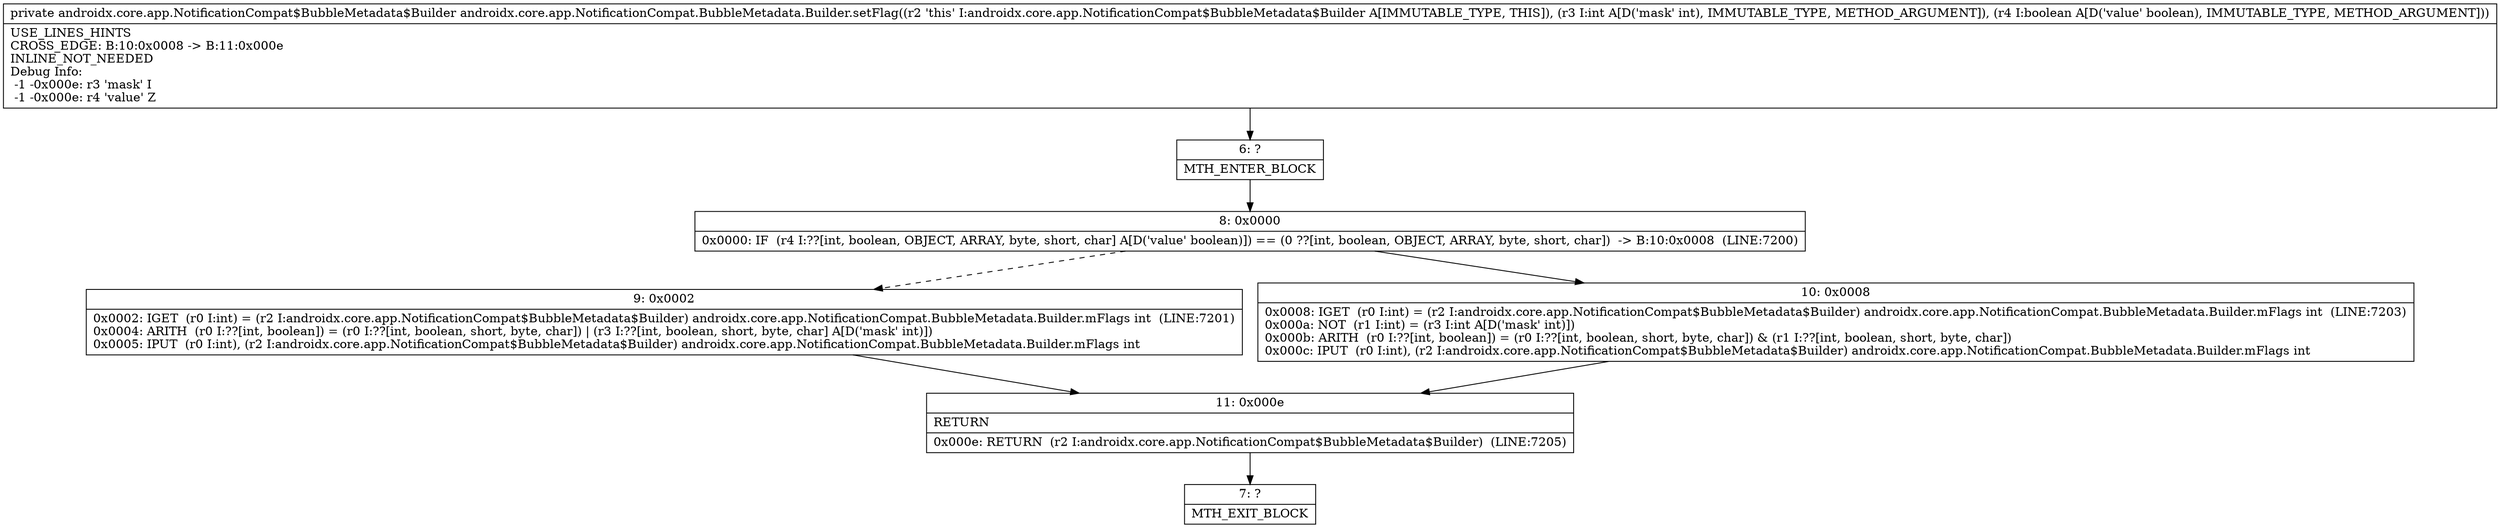 digraph "CFG forandroidx.core.app.NotificationCompat.BubbleMetadata.Builder.setFlag(IZ)Landroidx\/core\/app\/NotificationCompat$BubbleMetadata$Builder;" {
Node_6 [shape=record,label="{6\:\ ?|MTH_ENTER_BLOCK\l}"];
Node_8 [shape=record,label="{8\:\ 0x0000|0x0000: IF  (r4 I:??[int, boolean, OBJECT, ARRAY, byte, short, char] A[D('value' boolean)]) == (0 ??[int, boolean, OBJECT, ARRAY, byte, short, char])  \-\> B:10:0x0008  (LINE:7200)\l}"];
Node_9 [shape=record,label="{9\:\ 0x0002|0x0002: IGET  (r0 I:int) = (r2 I:androidx.core.app.NotificationCompat$BubbleMetadata$Builder) androidx.core.app.NotificationCompat.BubbleMetadata.Builder.mFlags int  (LINE:7201)\l0x0004: ARITH  (r0 I:??[int, boolean]) = (r0 I:??[int, boolean, short, byte, char]) \| (r3 I:??[int, boolean, short, byte, char] A[D('mask' int)]) \l0x0005: IPUT  (r0 I:int), (r2 I:androidx.core.app.NotificationCompat$BubbleMetadata$Builder) androidx.core.app.NotificationCompat.BubbleMetadata.Builder.mFlags int \l}"];
Node_11 [shape=record,label="{11\:\ 0x000e|RETURN\l|0x000e: RETURN  (r2 I:androidx.core.app.NotificationCompat$BubbleMetadata$Builder)  (LINE:7205)\l}"];
Node_7 [shape=record,label="{7\:\ ?|MTH_EXIT_BLOCK\l}"];
Node_10 [shape=record,label="{10\:\ 0x0008|0x0008: IGET  (r0 I:int) = (r2 I:androidx.core.app.NotificationCompat$BubbleMetadata$Builder) androidx.core.app.NotificationCompat.BubbleMetadata.Builder.mFlags int  (LINE:7203)\l0x000a: NOT  (r1 I:int) = (r3 I:int A[D('mask' int)]) \l0x000b: ARITH  (r0 I:??[int, boolean]) = (r0 I:??[int, boolean, short, byte, char]) & (r1 I:??[int, boolean, short, byte, char]) \l0x000c: IPUT  (r0 I:int), (r2 I:androidx.core.app.NotificationCompat$BubbleMetadata$Builder) androidx.core.app.NotificationCompat.BubbleMetadata.Builder.mFlags int \l}"];
MethodNode[shape=record,label="{private androidx.core.app.NotificationCompat$BubbleMetadata$Builder androidx.core.app.NotificationCompat.BubbleMetadata.Builder.setFlag((r2 'this' I:androidx.core.app.NotificationCompat$BubbleMetadata$Builder A[IMMUTABLE_TYPE, THIS]), (r3 I:int A[D('mask' int), IMMUTABLE_TYPE, METHOD_ARGUMENT]), (r4 I:boolean A[D('value' boolean), IMMUTABLE_TYPE, METHOD_ARGUMENT]))  | USE_LINES_HINTS\lCROSS_EDGE: B:10:0x0008 \-\> B:11:0x000e\lINLINE_NOT_NEEDED\lDebug Info:\l  \-1 \-0x000e: r3 'mask' I\l  \-1 \-0x000e: r4 'value' Z\l}"];
MethodNode -> Node_6;Node_6 -> Node_8;
Node_8 -> Node_9[style=dashed];
Node_8 -> Node_10;
Node_9 -> Node_11;
Node_11 -> Node_7;
Node_10 -> Node_11;
}

